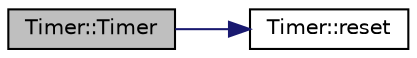digraph "Timer::Timer"
{
 // LATEX_PDF_SIZE
  edge [fontname="Helvetica",fontsize="10",labelfontname="Helvetica",labelfontsize="10"];
  node [fontname="Helvetica",fontsize="10",shape=record];
  rankdir="LR";
  Node1 [label="Timer::Timer",height=0.2,width=0.4,color="black", fillcolor="grey75", style="filled", fontcolor="black",tooltip=" "];
  Node1 -> Node2 [color="midnightblue",fontsize="10",style="solid",fontname="Helvetica"];
  Node2 [label="Timer::reset",height=0.2,width=0.4,color="black", fillcolor="white", style="filled",URL="$classTimer.html#a9020542d73357a4eef512eefaf57524b",tooltip=" "];
}
